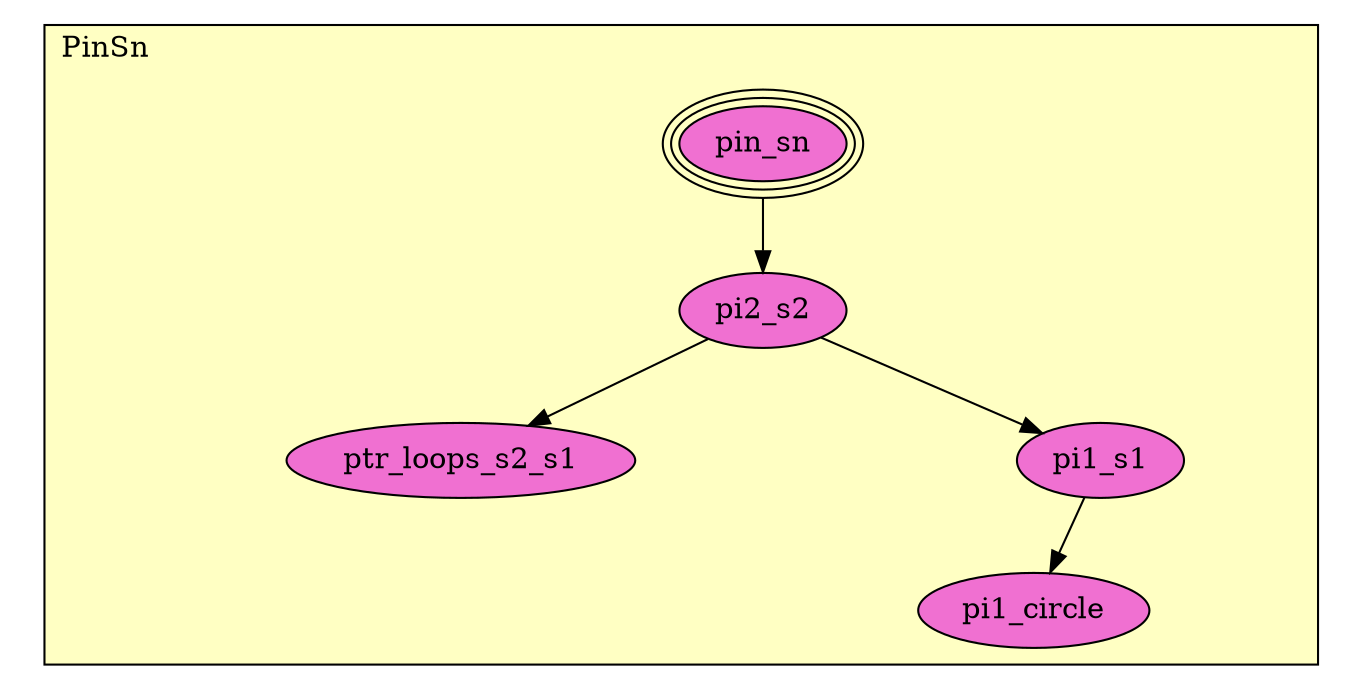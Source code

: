 digraph HoTT_Homotopy_PinSn {
  graph [ratio=0.5]
  node [style=filled]
PinSn_pin_sn [label="pin_sn", URL=<PinSn.html#pin_sn>, peripheries=3, fillcolor="#F070D1"] ;
PinSn_pi2_s2 [label="pi2_s2", URL=<PinSn.html#pi2_s2>, fillcolor="#F070D1"] ;
PinSn_ptr_loops_s2_s1 [label="ptr_loops_s2_s1", URL=<PinSn.html#ptr_loops_s2_s1>, fillcolor="#F070D1"] ;
PinSn_pi1_s1 [label="pi1_s1", URL=<PinSn.html#pi1_s1>, fillcolor="#F070D1"] ;
PinSn_pi1_circle [label="pi1_circle", URL=<PinSn.html#pi1_circle>, fillcolor="#F070D1"] ;
  PinSn_pin_sn -> PinSn_pi2_s2 [] ;
  PinSn_pi2_s2 -> PinSn_ptr_loops_s2_s1 [] ;
  PinSn_pi2_s2 -> PinSn_pi1_s1 [] ;
  PinSn_pi1_s1 -> PinSn_pi1_circle [] ;
subgraph cluster_PinSn { label="PinSn"; fillcolor="#FFFFC3"; labeljust=l; style=filled 
PinSn_pi1_circle; PinSn_pi1_s1; PinSn_ptr_loops_s2_s1; PinSn_pi2_s2; PinSn_pin_sn; };
} /* END */
